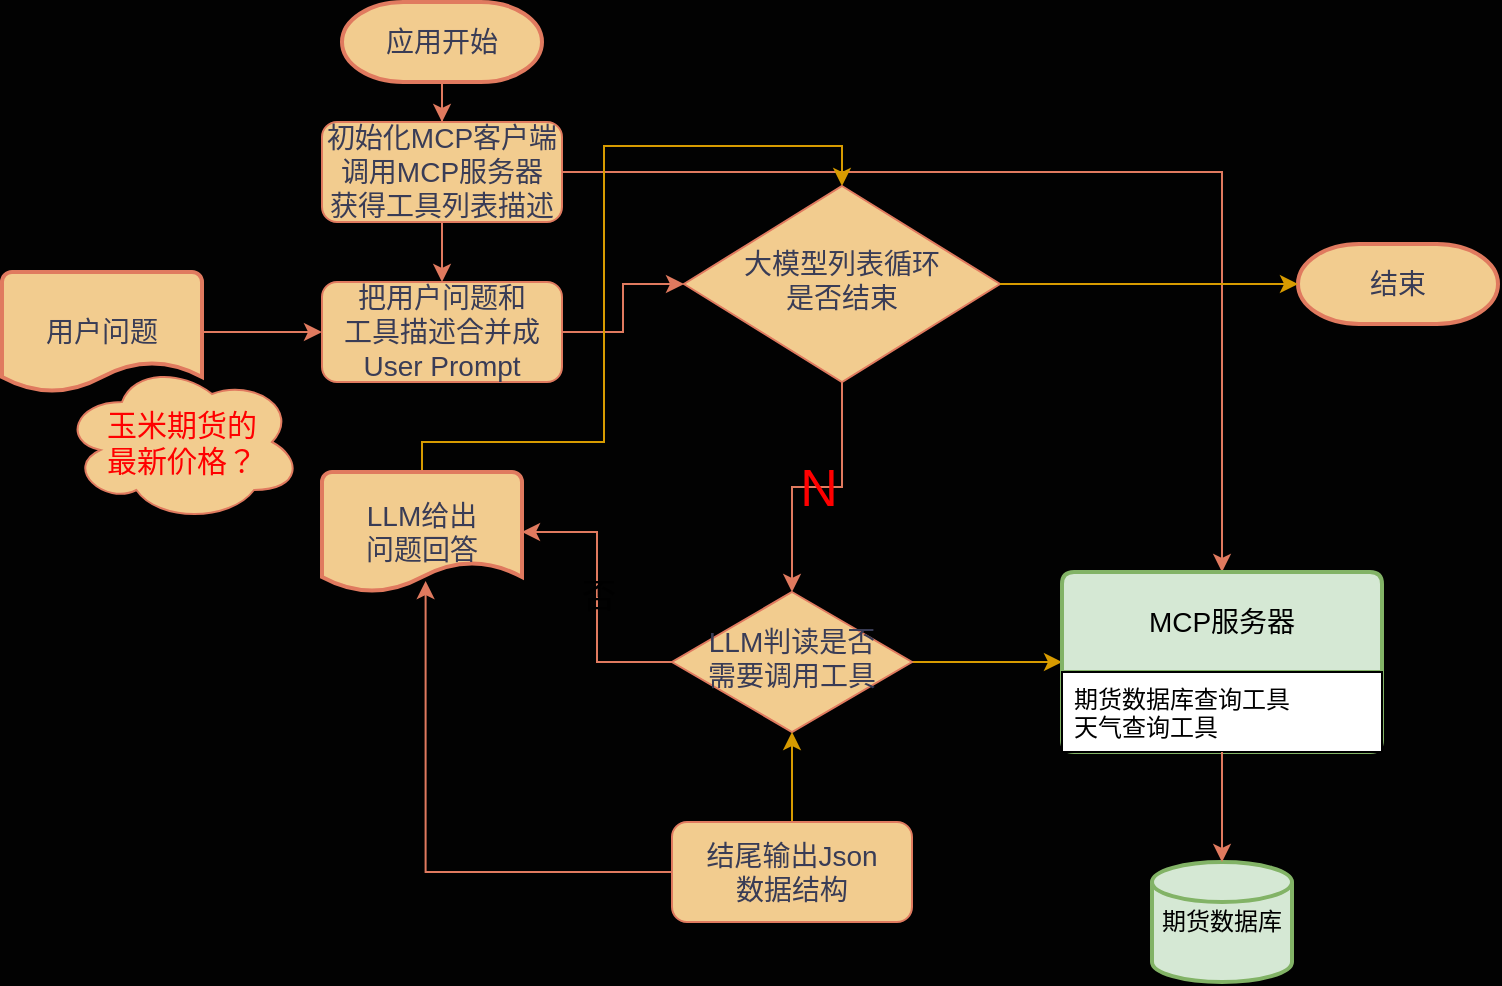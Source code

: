 <mxfile version="27.0.9">
  <diagram id="C5RBs43oDa-KdzZeNtuy" name="Page-1">
    <mxGraphModel dx="954" dy="573" grid="0" gridSize="10" guides="1" tooltips="1" connect="1" arrows="1" fold="1" page="1" pageScale="1" pageWidth="827" pageHeight="1169" background="light-dark(#020202, #121212)" math="0" shadow="0">
      <root>
        <mxCell id="WIyWlLk6GJQsqaUBKTNV-0" />
        <mxCell id="WIyWlLk6GJQsqaUBKTNV-1" parent="WIyWlLk6GJQsqaUBKTNV-0" />
        <mxCell id="13G5GWdUg-LyLay0NVzX-5" style="edgeStyle=orthogonalEdgeStyle;rounded=0;orthogonalLoop=1;jettySize=auto;html=1;entryX=0.5;entryY=0;entryDx=0;entryDy=0;labelBackgroundColor=none;strokeColor=#E07A5F;fontColor=default;" parent="WIyWlLk6GJQsqaUBKTNV-1" source="WIyWlLk6GJQsqaUBKTNV-3" target="13G5GWdUg-LyLay0NVzX-1" edge="1">
          <mxGeometry relative="1" as="geometry" />
        </mxCell>
        <mxCell id="13G5GWdUg-LyLay0NVzX-32" style="edgeStyle=orthogonalEdgeStyle;rounded=0;orthogonalLoop=1;jettySize=auto;html=1;entryX=0.5;entryY=0;entryDx=0;entryDy=0;strokeColor=#E07A5F;fontColor=#393C56;fillColor=#F2CC8F;" parent="WIyWlLk6GJQsqaUBKTNV-1" source="WIyWlLk6GJQsqaUBKTNV-3" target="13G5GWdUg-LyLay0NVzX-11" edge="1">
          <mxGeometry relative="1" as="geometry" />
        </mxCell>
        <mxCell id="WIyWlLk6GJQsqaUBKTNV-3" value="&lt;font style=&quot;font-size: 14px;&quot;&gt;初始化MCP客户端&lt;/font&gt;&lt;div&gt;&lt;font style=&quot;font-size: 14px;&quot;&gt;调用MCP服务器&lt;/font&gt;&lt;/div&gt;&lt;div&gt;&lt;font style=&quot;font-size: 14px;&quot;&gt;获得工具列表描述&lt;/font&gt;&lt;/div&gt;" style="rounded=1;whiteSpace=wrap;html=1;fontSize=12;glass=0;strokeWidth=1;shadow=0;labelBackgroundColor=none;fillColor=#F2CC8F;strokeColor=#E07A5F;fontColor=#393C56;" parent="WIyWlLk6GJQsqaUBKTNV-1" vertex="1">
          <mxGeometry x="168" y="70" width="120" height="50" as="geometry" />
        </mxCell>
        <mxCell id="shpu2BoYcZaAe4_JGm7A-6" style="edgeStyle=orthogonalEdgeStyle;rounded=0;orthogonalLoop=1;jettySize=auto;html=1;entryX=0;entryY=0.5;entryDx=0;entryDy=0;fillColor=#ffe6cc;strokeColor=#d79b00;" edge="1" parent="WIyWlLk6GJQsqaUBKTNV-1" source="WIyWlLk6GJQsqaUBKTNV-6" target="13G5GWdUg-LyLay0NVzX-11">
          <mxGeometry relative="1" as="geometry" />
        </mxCell>
        <mxCell id="WIyWlLk6GJQsqaUBKTNV-6" value="LLM判读是否&lt;div&gt;需要调用工具&lt;/div&gt;" style="rhombus;whiteSpace=wrap;html=1;shadow=0;fontFamily=Helvetica;fontSize=14;align=center;strokeWidth=1;spacing=6;spacingTop=-4;labelBackgroundColor=none;fillColor=#F2CC8F;strokeColor=#E07A5F;fontColor=#393C56;" parent="WIyWlLk6GJQsqaUBKTNV-1" vertex="1">
          <mxGeometry x="343" y="305" width="120" height="70" as="geometry" />
        </mxCell>
        <mxCell id="13G5GWdUg-LyLay0NVzX-4" style="edgeStyle=orthogonalEdgeStyle;rounded=0;orthogonalLoop=1;jettySize=auto;html=1;entryX=0.5;entryY=0;entryDx=0;entryDy=0;labelBackgroundColor=none;strokeColor=#E07A5F;fontColor=default;" parent="WIyWlLk6GJQsqaUBKTNV-1" source="13G5GWdUg-LyLay0NVzX-0" target="WIyWlLk6GJQsqaUBKTNV-3" edge="1">
          <mxGeometry relative="1" as="geometry" />
        </mxCell>
        <mxCell id="13G5GWdUg-LyLay0NVzX-0" value="&lt;font style=&quot;font-size: 14px;&quot;&gt;应用开始&lt;/font&gt;" style="strokeWidth=2;html=1;shape=mxgraph.flowchart.terminator;whiteSpace=wrap;labelBackgroundColor=none;fillColor=#F2CC8F;strokeColor=#E07A5F;fontColor=#393C56;" parent="WIyWlLk6GJQsqaUBKTNV-1" vertex="1">
          <mxGeometry x="178" y="10" width="100" height="40" as="geometry" />
        </mxCell>
        <mxCell id="13G5GWdUg-LyLay0NVzX-7" style="edgeStyle=orthogonalEdgeStyle;rounded=0;orthogonalLoop=1;jettySize=auto;html=1;entryX=0;entryY=0.5;entryDx=0;entryDy=0;labelBackgroundColor=none;strokeColor=#E07A5F;fontColor=default;" parent="WIyWlLk6GJQsqaUBKTNV-1" source="13G5GWdUg-LyLay0NVzX-1" target="shpu2BoYcZaAe4_JGm7A-0" edge="1">
          <mxGeometry relative="1" as="geometry">
            <mxPoint x="328" y="175" as="targetPoint" />
          </mxGeometry>
        </mxCell>
        <mxCell id="13G5GWdUg-LyLay0NVzX-1" value="&lt;span style=&quot;font-size: 14px;&quot;&gt;把用户问题和&lt;/span&gt;&lt;div&gt;&lt;span style=&quot;font-size: 14px;&quot;&gt;工具描述合并成&lt;/span&gt;&lt;/div&gt;&lt;div&gt;&lt;span style=&quot;font-size: 14px;&quot;&gt;User Prompt&lt;/span&gt;&lt;/div&gt;" style="rounded=1;whiteSpace=wrap;html=1;fontSize=12;glass=0;strokeWidth=1;shadow=0;labelBackgroundColor=none;fillColor=#F2CC8F;strokeColor=#E07A5F;fontColor=#393C56;" parent="WIyWlLk6GJQsqaUBKTNV-1" vertex="1">
          <mxGeometry x="168" y="150" width="120" height="50" as="geometry" />
        </mxCell>
        <mxCell id="13G5GWdUg-LyLay0NVzX-10" value="&lt;font style=&quot;font-size: 26px; color: light-dark(rgb(255, 0, 0), rgb(237, 237, 237));&quot;&gt;N&lt;/font&gt;" style="edgeStyle=orthogonalEdgeStyle;rounded=0;orthogonalLoop=1;jettySize=auto;html=1;entryX=0.5;entryY=0;entryDx=0;entryDy=0;labelBackgroundColor=none;strokeColor=#E07A5F;fontColor=default;exitX=0.5;exitY=1;exitDx=0;exitDy=0;" parent="WIyWlLk6GJQsqaUBKTNV-1" source="shpu2BoYcZaAe4_JGm7A-0" target="WIyWlLk6GJQsqaUBKTNV-6" edge="1">
          <mxGeometry relative="1" as="geometry">
            <mxPoint x="427" y="200" as="sourcePoint" />
          </mxGeometry>
        </mxCell>
        <mxCell id="13G5GWdUg-LyLay0NVzX-9" style="edgeStyle=orthogonalEdgeStyle;rounded=0;orthogonalLoop=1;jettySize=auto;html=1;entryX=0;entryY=0.5;entryDx=0;entryDy=0;labelBackgroundColor=none;strokeColor=#E07A5F;fontColor=default;" parent="WIyWlLk6GJQsqaUBKTNV-1" source="13G5GWdUg-LyLay0NVzX-8" target="13G5GWdUg-LyLay0NVzX-1" edge="1">
          <mxGeometry relative="1" as="geometry" />
        </mxCell>
        <mxCell id="13G5GWdUg-LyLay0NVzX-8" value="用户问题" style="strokeWidth=2;html=1;shape=mxgraph.flowchart.document2;whiteSpace=wrap;size=0.25;fontSize=14;labelBackgroundColor=none;fillColor=#F2CC8F;strokeColor=#E07A5F;fontColor=#393C56;" parent="WIyWlLk6GJQsqaUBKTNV-1" vertex="1">
          <mxGeometry x="8" y="145" width="100" height="60" as="geometry" />
        </mxCell>
        <mxCell id="13G5GWdUg-LyLay0NVzX-11" value="MCP服务器" style="swimlane;childLayout=stackLayout;horizontal=1;startSize=50;horizontalStack=0;rounded=1;fontSize=14;fontStyle=0;strokeWidth=2;resizeParent=0;resizeLast=1;shadow=0;dashed=0;align=center;arcSize=4;whiteSpace=wrap;html=1;labelBackgroundColor=none;fillColor=#d5e8d4;strokeColor=#82b366;" parent="WIyWlLk6GJQsqaUBKTNV-1" vertex="1">
          <mxGeometry x="538" y="295" width="160" height="90" as="geometry" />
        </mxCell>
        <mxCell id="13G5GWdUg-LyLay0NVzX-12" value="&lt;span style=&quot;background-color: light-dark(#ffffff, var(--ge-dark-color, #121212));&quot;&gt;期货数据库查询工具&lt;/span&gt;&lt;div&gt;天气查询工具&lt;/div&gt;" style="align=left;spacingLeft=4;spacingRight=4;fontSize=12;verticalAlign=top;resizable=0;rotatable=0;part=1;html=1;whiteSpace=wrap;labelBackgroundColor=none;" parent="13G5GWdUg-LyLay0NVzX-11" vertex="1">
          <mxGeometry y="50" width="160" height="40" as="geometry" />
        </mxCell>
        <mxCell id="13G5GWdUg-LyLay0NVzX-14" value="期货数据库" style="strokeWidth=2;html=1;shape=mxgraph.flowchart.database;whiteSpace=wrap;labelBackgroundColor=none;fillColor=#d5e8d4;strokeColor=#82b366;" parent="WIyWlLk6GJQsqaUBKTNV-1" vertex="1">
          <mxGeometry x="583" y="440" width="70" height="60" as="geometry" />
        </mxCell>
        <mxCell id="13G5GWdUg-LyLay0NVzX-17" style="edgeStyle=orthogonalEdgeStyle;rounded=0;orthogonalLoop=1;jettySize=auto;html=1;entryX=0.5;entryY=0;entryDx=0;entryDy=0;entryPerimeter=0;labelBackgroundColor=none;strokeColor=#E07A5F;fontColor=default;" parent="WIyWlLk6GJQsqaUBKTNV-1" source="13G5GWdUg-LyLay0NVzX-12" target="13G5GWdUg-LyLay0NVzX-14" edge="1">
          <mxGeometry relative="1" as="geometry" />
        </mxCell>
        <mxCell id="shpu2BoYcZaAe4_JGm7A-3" style="edgeStyle=orthogonalEdgeStyle;rounded=0;orthogonalLoop=1;jettySize=auto;html=1;entryX=0.5;entryY=0;entryDx=0;entryDy=0;fillColor=#ffe6cc;strokeColor=#d79b00;" edge="1" parent="WIyWlLk6GJQsqaUBKTNV-1" source="13G5GWdUg-LyLay0NVzX-19" target="shpu2BoYcZaAe4_JGm7A-0">
          <mxGeometry relative="1" as="geometry">
            <Array as="points">
              <mxPoint x="218" y="230" />
              <mxPoint x="309" y="230" />
              <mxPoint x="309" y="82" />
              <mxPoint x="428" y="82" />
            </Array>
          </mxGeometry>
        </mxCell>
        <mxCell id="13G5GWdUg-LyLay0NVzX-19" value="&lt;span style=&quot;font-size: 14px;&quot;&gt;LLM给出&lt;/span&gt;&lt;div&gt;&lt;span style=&quot;font-size: 14px;&quot;&gt;问题回答&lt;/span&gt;&lt;/div&gt;" style="strokeWidth=2;html=1;shape=mxgraph.flowchart.document2;whiteSpace=wrap;size=0.25;labelBackgroundColor=none;fillColor=#F2CC8F;strokeColor=#E07A5F;fontColor=#393C56;" parent="WIyWlLk6GJQsqaUBKTNV-1" vertex="1">
          <mxGeometry x="168" y="245" width="100" height="60" as="geometry" />
        </mxCell>
        <mxCell id="13G5GWdUg-LyLay0NVzX-20" value="&lt;font style=&quot;font-size: 17px;&quot;&gt;否&lt;/font&gt;" style="edgeStyle=orthogonalEdgeStyle;rounded=0;orthogonalLoop=1;jettySize=auto;html=1;entryX=1;entryY=0.5;entryDx=0;entryDy=0;entryPerimeter=0;labelBackgroundColor=none;strokeColor=#E07A5F;fontColor=default;" parent="WIyWlLk6GJQsqaUBKTNV-1" source="WIyWlLk6GJQsqaUBKTNV-6" target="13G5GWdUg-LyLay0NVzX-19" edge="1">
          <mxGeometry relative="1" as="geometry" />
        </mxCell>
        <mxCell id="shpu2BoYcZaAe4_JGm7A-7" style="edgeStyle=orthogonalEdgeStyle;rounded=0;orthogonalLoop=1;jettySize=auto;html=1;entryX=0.5;entryY=1;entryDx=0;entryDy=0;fillColor=#ffe6cc;strokeColor=#d79b00;" edge="1" parent="WIyWlLk6GJQsqaUBKTNV-1" source="13G5GWdUg-LyLay0NVzX-27" target="WIyWlLk6GJQsqaUBKTNV-6">
          <mxGeometry relative="1" as="geometry" />
        </mxCell>
        <mxCell id="13G5GWdUg-LyLay0NVzX-27" value="&lt;span style=&quot;font-size: 14px;&quot;&gt;结尾输出Json&lt;/span&gt;&lt;div&gt;&lt;span style=&quot;font-size: 14px;&quot;&gt;数据结构&lt;/span&gt;&lt;/div&gt;" style="rounded=1;whiteSpace=wrap;html=1;fontSize=12;glass=0;strokeWidth=1;shadow=0;labelBackgroundColor=none;fillColor=#F2CC8F;strokeColor=#E07A5F;fontColor=#393C56;" parent="WIyWlLk6GJQsqaUBKTNV-1" vertex="1">
          <mxGeometry x="343" y="420" width="120" height="50" as="geometry" />
        </mxCell>
        <mxCell id="13G5GWdUg-LyLay0NVzX-29" style="edgeStyle=orthogonalEdgeStyle;rounded=0;orthogonalLoop=1;jettySize=auto;html=1;entryX=0.518;entryY=0.909;entryDx=0;entryDy=0;entryPerimeter=0;labelBackgroundColor=none;strokeColor=#E07A5F;fontColor=default;" parent="WIyWlLk6GJQsqaUBKTNV-1" source="13G5GWdUg-LyLay0NVzX-27" target="13G5GWdUg-LyLay0NVzX-19" edge="1">
          <mxGeometry relative="1" as="geometry" />
        </mxCell>
        <mxCell id="13G5GWdUg-LyLay0NVzX-33" value="玉米期货的&lt;div&gt;最新价格？&lt;/div&gt;" style="ellipse;shape=cloud;whiteSpace=wrap;html=1;strokeColor=#E07A5F;fontColor=#FF0000;fillColor=#F2CC8F;fontSize=15;" parent="WIyWlLk6GJQsqaUBKTNV-1" vertex="1">
          <mxGeometry x="38" y="190" width="120" height="80" as="geometry" />
        </mxCell>
        <mxCell id="shpu2BoYcZaAe4_JGm7A-0" value="大模型列表循环&lt;div&gt;是否结束&lt;/div&gt;" style="rhombus;whiteSpace=wrap;html=1;shadow=0;fontFamily=Helvetica;fontSize=14;align=center;strokeWidth=1;spacing=6;spacingTop=-4;labelBackgroundColor=none;fillColor=#F2CC8F;strokeColor=#E07A5F;fontColor=#393C56;" vertex="1" parent="WIyWlLk6GJQsqaUBKTNV-1">
          <mxGeometry x="349" y="102" width="158" height="98" as="geometry" />
        </mxCell>
        <mxCell id="shpu2BoYcZaAe4_JGm7A-4" value="&lt;span style=&quot;font-size: 14px;&quot;&gt;结束&lt;/span&gt;" style="strokeWidth=2;html=1;shape=mxgraph.flowchart.terminator;whiteSpace=wrap;labelBackgroundColor=none;fillColor=#F2CC8F;strokeColor=#E07A5F;fontColor=#393C56;" vertex="1" parent="WIyWlLk6GJQsqaUBKTNV-1">
          <mxGeometry x="656" y="131" width="100" height="40" as="geometry" />
        </mxCell>
        <mxCell id="shpu2BoYcZaAe4_JGm7A-5" style="edgeStyle=orthogonalEdgeStyle;rounded=0;orthogonalLoop=1;jettySize=auto;html=1;entryX=0;entryY=0.5;entryDx=0;entryDy=0;entryPerimeter=0;fillColor=#ffe6cc;strokeColor=#d79b00;" edge="1" parent="WIyWlLk6GJQsqaUBKTNV-1" source="shpu2BoYcZaAe4_JGm7A-0" target="shpu2BoYcZaAe4_JGm7A-4">
          <mxGeometry relative="1" as="geometry" />
        </mxCell>
      </root>
    </mxGraphModel>
  </diagram>
</mxfile>
